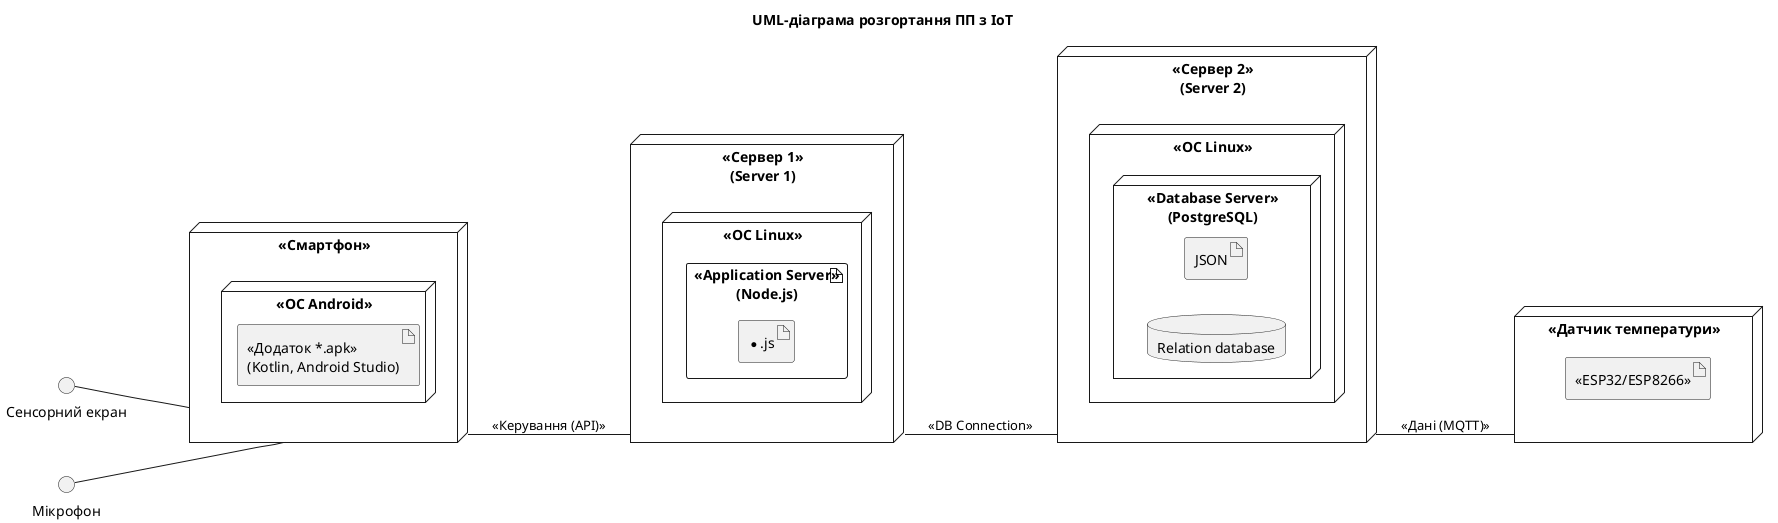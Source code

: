 @startuml
title UML-діаграма розгортання ПП з IoT

' --- Глобальні налаштування стилю та напрямку ---
left to right direction
skinparam componentStyle uml1
skinparam rectangle {
  shadowing false
}

' --- Зовнішні пристрої та IoT ---
interface "Сенсорний екран" as Touchscreen
interface "Мікрофон" as Mic
node "<<Датчик температури>>" as IoTSensor {
  artifact "<<ESP32/ESP8266>>"
}
node "<<Смартфон>>" as Phone {
  node "<<OC Android>>" as AndroidOS {
    artifact "<<Додаток *.apk>>\n(Kotlin, Android Studio)" as App
  }
}

node "<<Сервер 1>>\n(Server 1)" as AppServer {
  node "<<OC Linux>>" as ServerOS_BL {
    artifact "<<Application Server>>\n(Node.js)" as Backend {
      artifact "*.js"
    }
  }
}

node "<<Сервер 2>>\n(Server 2)" as DBServer {
  node "<<OC Linux>>" as ServerOS_AL {
    node "<<Database Server>>\n(PostgreSQL)" as DB {
      artifact "JSON" as JSON
      database "Relation database"
    }
  }
}

' --- З'єднання ---
Touchscreen -- Phone
Mic -- Phone

' Зв'язок IoT датчика з сервером
DBServer -- IoTSensor : <<Дані (MQTT)>>

' Зв'язок клієнта з сервером
Phone -- AppServer : <<Керування (API)>>

' Зв'язок сервера з базою даних
AppServer -- DBServer : <<DB Connection>>

@enduml
